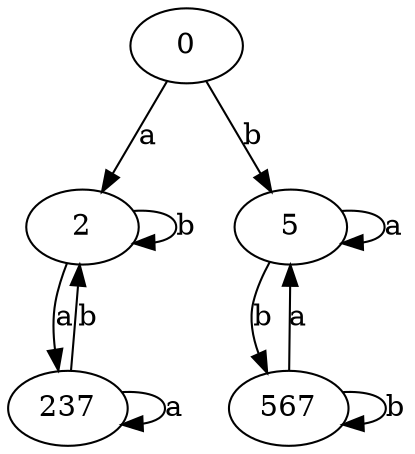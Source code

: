 digraph  {
0;
2;
5;
237;
567;
0 -> 2  [label=a];
0 -> 5  [label=b];
2 -> 237  [label=a];
2 -> 2  [label=b];
5 -> 5  [label=a];
5 -> 567  [label=b];
237 -> 237  [label=a];
237 -> 2  [label=b];
567 -> 5  [label=a];
567 -> 567  [label=b];
}
